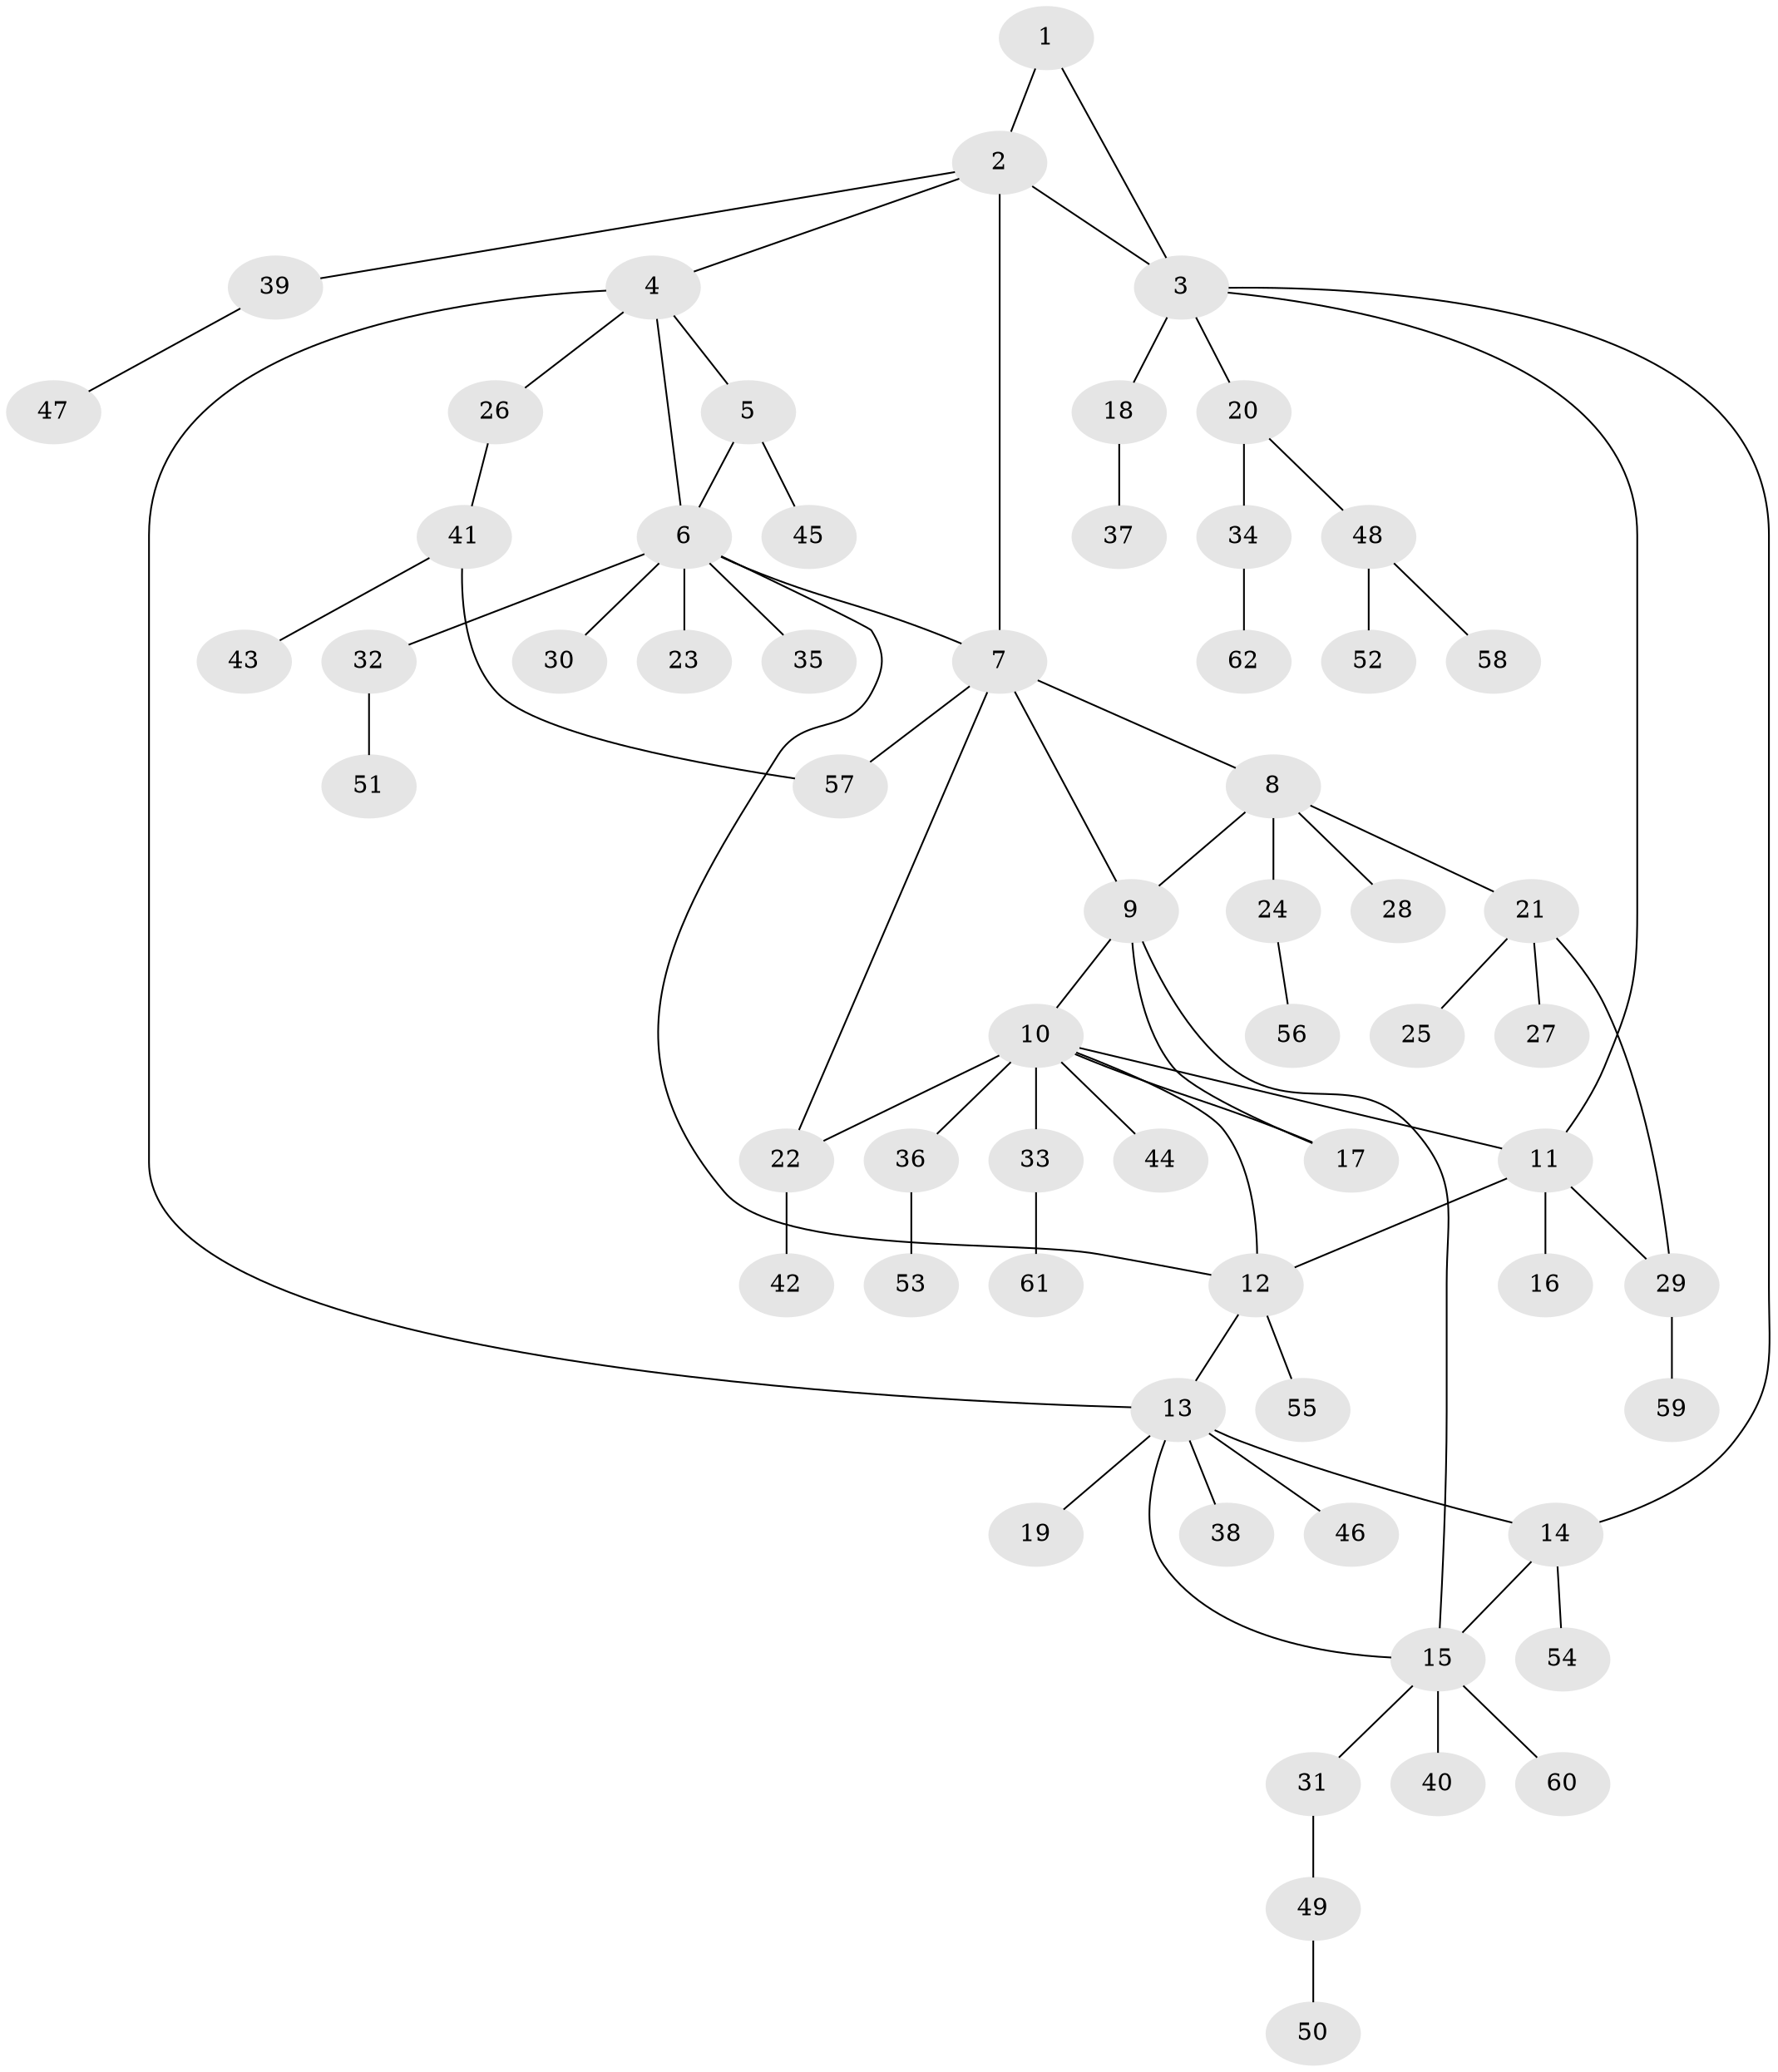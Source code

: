 // coarse degree distribution, {5: 0.047619047619047616, 4: 0.047619047619047616, 2: 0.19047619047619047, 12: 0.023809523809523808, 7: 0.023809523809523808, 9: 0.023809523809523808, 8: 0.023809523809523808, 6: 0.047619047619047616, 3: 0.047619047619047616, 1: 0.5238095238095238}
// Generated by graph-tools (version 1.1) at 2025/42/03/06/25 10:42:11]
// undirected, 62 vertices, 76 edges
graph export_dot {
graph [start="1"]
  node [color=gray90,style=filled];
  1;
  2;
  3;
  4;
  5;
  6;
  7;
  8;
  9;
  10;
  11;
  12;
  13;
  14;
  15;
  16;
  17;
  18;
  19;
  20;
  21;
  22;
  23;
  24;
  25;
  26;
  27;
  28;
  29;
  30;
  31;
  32;
  33;
  34;
  35;
  36;
  37;
  38;
  39;
  40;
  41;
  42;
  43;
  44;
  45;
  46;
  47;
  48;
  49;
  50;
  51;
  52;
  53;
  54;
  55;
  56;
  57;
  58;
  59;
  60;
  61;
  62;
  1 -- 2;
  1 -- 3;
  2 -- 3;
  2 -- 4;
  2 -- 7;
  2 -- 39;
  3 -- 11;
  3 -- 14;
  3 -- 18;
  3 -- 20;
  4 -- 5;
  4 -- 6;
  4 -- 13;
  4 -- 26;
  5 -- 6;
  5 -- 45;
  6 -- 7;
  6 -- 12;
  6 -- 23;
  6 -- 30;
  6 -- 32;
  6 -- 35;
  7 -- 8;
  7 -- 9;
  7 -- 22;
  7 -- 57;
  8 -- 9;
  8 -- 21;
  8 -- 24;
  8 -- 28;
  9 -- 10;
  9 -- 15;
  9 -- 17;
  10 -- 11;
  10 -- 12;
  10 -- 17;
  10 -- 22;
  10 -- 33;
  10 -- 36;
  10 -- 44;
  11 -- 12;
  11 -- 16;
  11 -- 29;
  12 -- 13;
  12 -- 55;
  13 -- 14;
  13 -- 15;
  13 -- 19;
  13 -- 38;
  13 -- 46;
  14 -- 15;
  14 -- 54;
  15 -- 31;
  15 -- 40;
  15 -- 60;
  18 -- 37;
  20 -- 34;
  20 -- 48;
  21 -- 25;
  21 -- 27;
  21 -- 29;
  22 -- 42;
  24 -- 56;
  26 -- 41;
  29 -- 59;
  31 -- 49;
  32 -- 51;
  33 -- 61;
  34 -- 62;
  36 -- 53;
  39 -- 47;
  41 -- 43;
  41 -- 57;
  48 -- 52;
  48 -- 58;
  49 -- 50;
}
